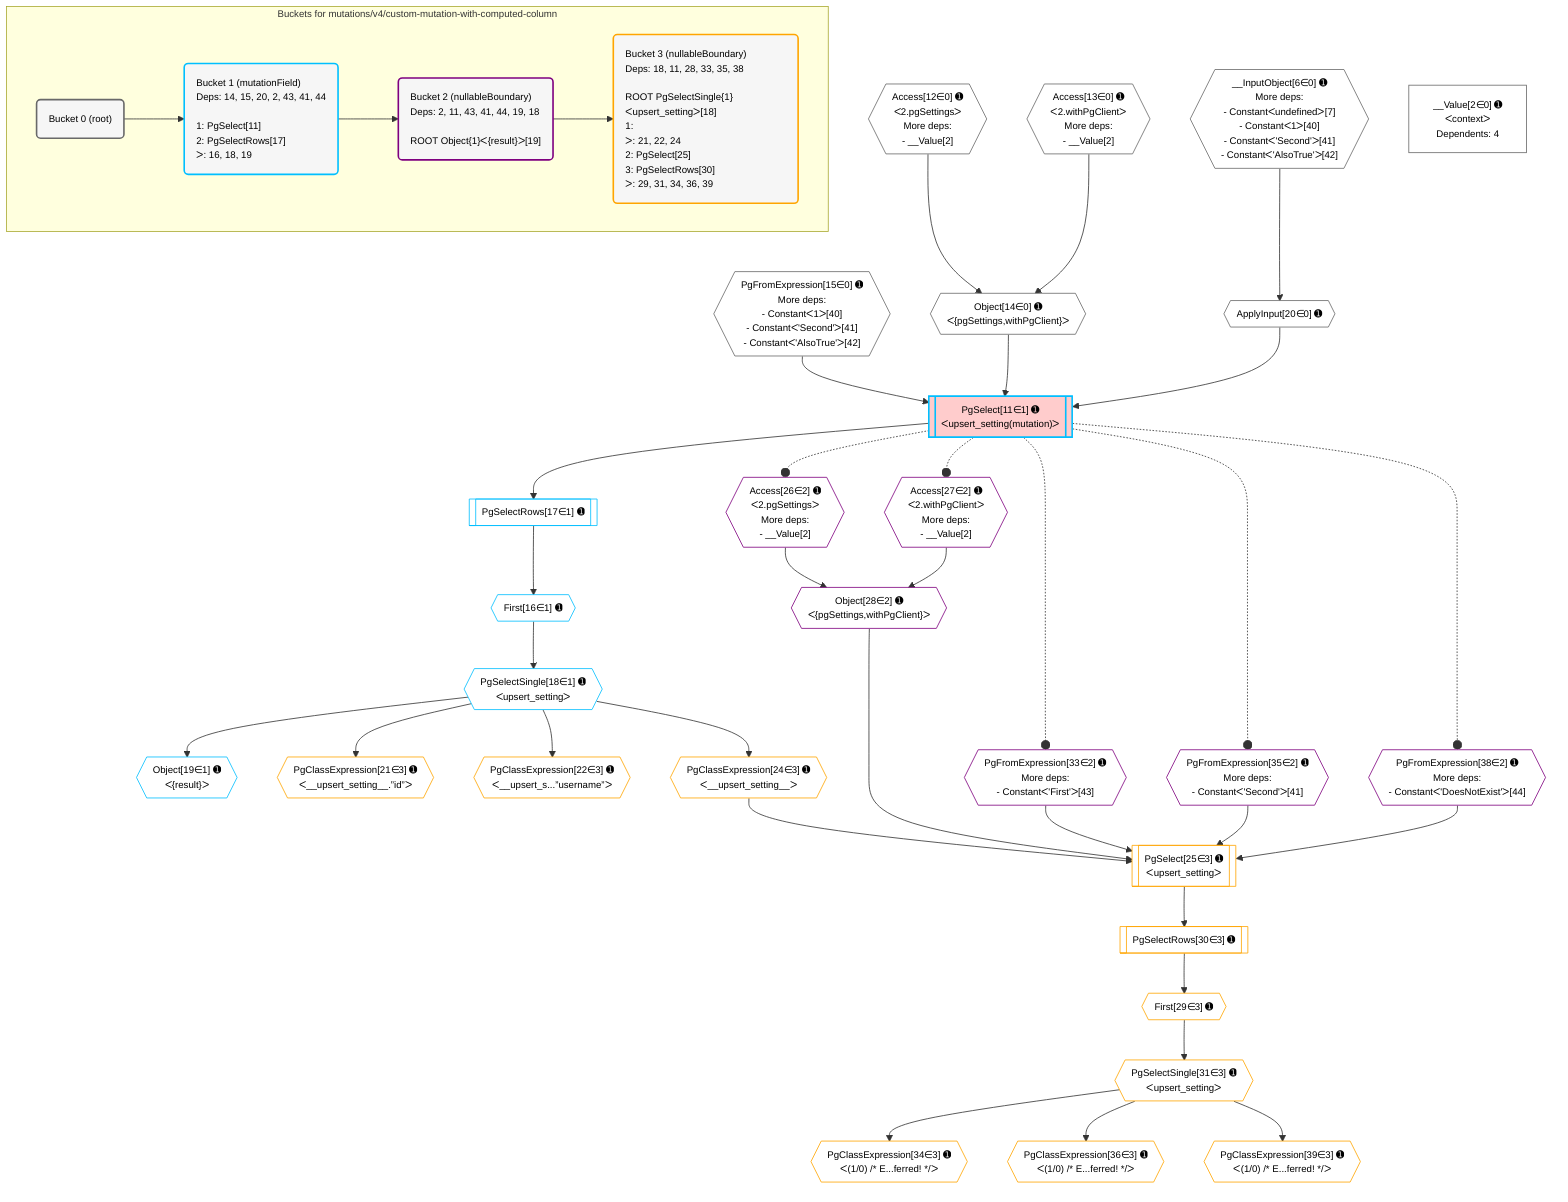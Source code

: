 %%{init: {'themeVariables': { 'fontSize': '12px'}}}%%
graph TD
    classDef path fill:#eee,stroke:#000,color:#000
    classDef plan fill:#fff,stroke-width:1px,color:#000
    classDef itemplan fill:#fff,stroke-width:2px,color:#000
    classDef unbatchedplan fill:#dff,stroke-width:1px,color:#000
    classDef sideeffectplan fill:#fcc,stroke-width:2px,color:#000
    classDef bucket fill:#f6f6f6,color:#000,stroke-width:2px,text-align:left

    subgraph "Buckets for mutations/v4/custom-mutation-with-computed-column"
    Bucket0("Bucket 0 (root)"):::bucket
    Bucket1("Bucket 1 (mutationField)<br />Deps: 14, 15, 20, 2, 43, 41, 44<br /><br />1: PgSelect[11]<br />2: PgSelectRows[17]<br />ᐳ: 16, 18, 19"):::bucket
    Bucket2("Bucket 2 (nullableBoundary)<br />Deps: 2, 11, 43, 41, 44, 19, 18<br /><br />ROOT Object{1}ᐸ{result}ᐳ[19]"):::bucket
    Bucket3("Bucket 3 (nullableBoundary)<br />Deps: 18, 11, 28, 33, 35, 38<br /><br />ROOT PgSelectSingle{1}ᐸupsert_settingᐳ[18]<br />1: <br />ᐳ: 21, 22, 24<br />2: PgSelect[25]<br />3: PgSelectRows[30]<br />ᐳ: 29, 31, 34, 36, 39"):::bucket
    end
    Bucket0 --> Bucket1
    Bucket1 --> Bucket2
    Bucket2 --> Bucket3

    %% plan dependencies
    __InputObject6{{"__InputObject[6∈0] ➊<br />More deps:<br />- Constantᐸundefinedᐳ[7]<br />- Constantᐸ1ᐳ[40]<br />- Constantᐸ'Second'ᐳ[41]<br />- Constantᐸ'AlsoTrue'ᐳ[42]"}}:::plan
    PgFromExpression15{{"PgFromExpression[15∈0] ➊<br />More deps:<br />- Constantᐸ1ᐳ[40]<br />- Constantᐸ'Second'ᐳ[41]<br />- Constantᐸ'AlsoTrue'ᐳ[42]"}}:::plan
    Object14{{"Object[14∈0] ➊<br />ᐸ{pgSettings,withPgClient}ᐳ"}}:::plan
    Access12{{"Access[12∈0] ➊<br />ᐸ2.pgSettingsᐳ<br />More deps:<br />- __Value[2]"}}:::plan
    Access13{{"Access[13∈0] ➊<br />ᐸ2.withPgClientᐳ<br />More deps:<br />- __Value[2]"}}:::plan
    Access12 & Access13 --> Object14
    ApplyInput20{{"ApplyInput[20∈0] ➊"}}:::plan
    __InputObject6 --> ApplyInput20
    __Value2["__Value[2∈0] ➊<br />ᐸcontextᐳ<br />Dependents: 4"]:::plan
    PgSelect11[["PgSelect[11∈1] ➊<br />ᐸupsert_setting(mutation)ᐳ"]]:::sideeffectplan
    Object14 & PgFromExpression15 & ApplyInput20 --> PgSelect11
    First16{{"First[16∈1] ➊"}}:::plan
    PgSelectRows17[["PgSelectRows[17∈1] ➊"]]:::plan
    PgSelectRows17 --> First16
    PgSelect11 --> PgSelectRows17
    PgSelectSingle18{{"PgSelectSingle[18∈1] ➊<br />ᐸupsert_settingᐳ"}}:::plan
    First16 --> PgSelectSingle18
    Object19{{"Object[19∈1] ➊<br />ᐸ{result}ᐳ"}}:::plan
    PgSelectSingle18 --> Object19
    Object28{{"Object[28∈2] ➊<br />ᐸ{pgSettings,withPgClient}ᐳ"}}:::plan
    Access26{{"Access[26∈2] ➊<br />ᐸ2.pgSettingsᐳ<br />More deps:<br />- __Value[2]"}}:::plan
    Access27{{"Access[27∈2] ➊<br />ᐸ2.withPgClientᐳ<br />More deps:<br />- __Value[2]"}}:::plan
    Access26 & Access27 --> Object28
    PgFromExpression33{{"PgFromExpression[33∈2] ➊<br />More deps:<br />- Constantᐸ'First'ᐳ[43]"}}:::plan
    PgFromExpression35{{"PgFromExpression[35∈2] ➊<br />More deps:<br />- Constantᐸ'Second'ᐳ[41]"}}:::plan
    PgFromExpression38{{"PgFromExpression[38∈2] ➊<br />More deps:<br />- Constantᐸ'DoesNotExist'ᐳ[44]"}}:::plan
    PgSelect25[["PgSelect[25∈3] ➊<br />ᐸupsert_settingᐳ"]]:::plan
    PgClassExpression24{{"PgClassExpression[24∈3] ➊<br />ᐸ__upsert_setting__ᐳ"}}:::plan
    Object28 & PgClassExpression24 & PgFromExpression33 & PgFromExpression35 & PgFromExpression38 --> PgSelect25
    PgClassExpression21{{"PgClassExpression[21∈3] ➊<br />ᐸ__upsert_setting__.”id”ᐳ"}}:::plan
    PgSelectSingle18 --> PgClassExpression21
    PgClassExpression22{{"PgClassExpression[22∈3] ➊<br />ᐸ__upsert_s...”username”ᐳ"}}:::plan
    PgSelectSingle18 --> PgClassExpression22
    PgSelectSingle18 --> PgClassExpression24
    First29{{"First[29∈3] ➊"}}:::plan
    PgSelectRows30[["PgSelectRows[30∈3] ➊"]]:::plan
    PgSelectRows30 --> First29
    PgSelect25 --> PgSelectRows30
    PgSelectSingle31{{"PgSelectSingle[31∈3] ➊<br />ᐸupsert_settingᐳ"}}:::plan
    First29 --> PgSelectSingle31
    PgClassExpression34{{"PgClassExpression[34∈3] ➊<br />ᐸ(1/0) /* E...ferred! */ᐳ"}}:::plan
    PgSelectSingle31 --> PgClassExpression34
    PgClassExpression36{{"PgClassExpression[36∈3] ➊<br />ᐸ(1/0) /* E...ferred! */ᐳ"}}:::plan
    PgSelectSingle31 --> PgClassExpression36
    PgClassExpression39{{"PgClassExpression[39∈3] ➊<br />ᐸ(1/0) /* E...ferred! */ᐳ"}}:::plan
    PgSelectSingle31 --> PgClassExpression39

    %% define steps
    classDef bucket0 stroke:#696969
    class Bucket0,__Value2,__InputObject6,Access12,Access13,Object14,PgFromExpression15,ApplyInput20 bucket0
    classDef bucket1 stroke:#00bfff
    class Bucket1,PgSelect11,First16,PgSelectRows17,PgSelectSingle18,Object19 bucket1
    classDef bucket2 stroke:#7f007f
    class Bucket2,Access26,Access27,Object28,PgFromExpression33,PgFromExpression35,PgFromExpression38 bucket2
    classDef bucket3 stroke:#ffa500
    class Bucket3,PgClassExpression21,PgClassExpression22,PgClassExpression24,PgSelect25,First29,PgSelectRows30,PgSelectSingle31,PgClassExpression34,PgClassExpression36,PgClassExpression39 bucket3

    %% implicit side effects
    PgSelect11 -.-o Access26
    PgSelect11 -.-o Access27
    PgSelect11 -.-o PgFromExpression33
    PgSelect11 -.-o PgFromExpression35
    PgSelect11 -.-o PgFromExpression38